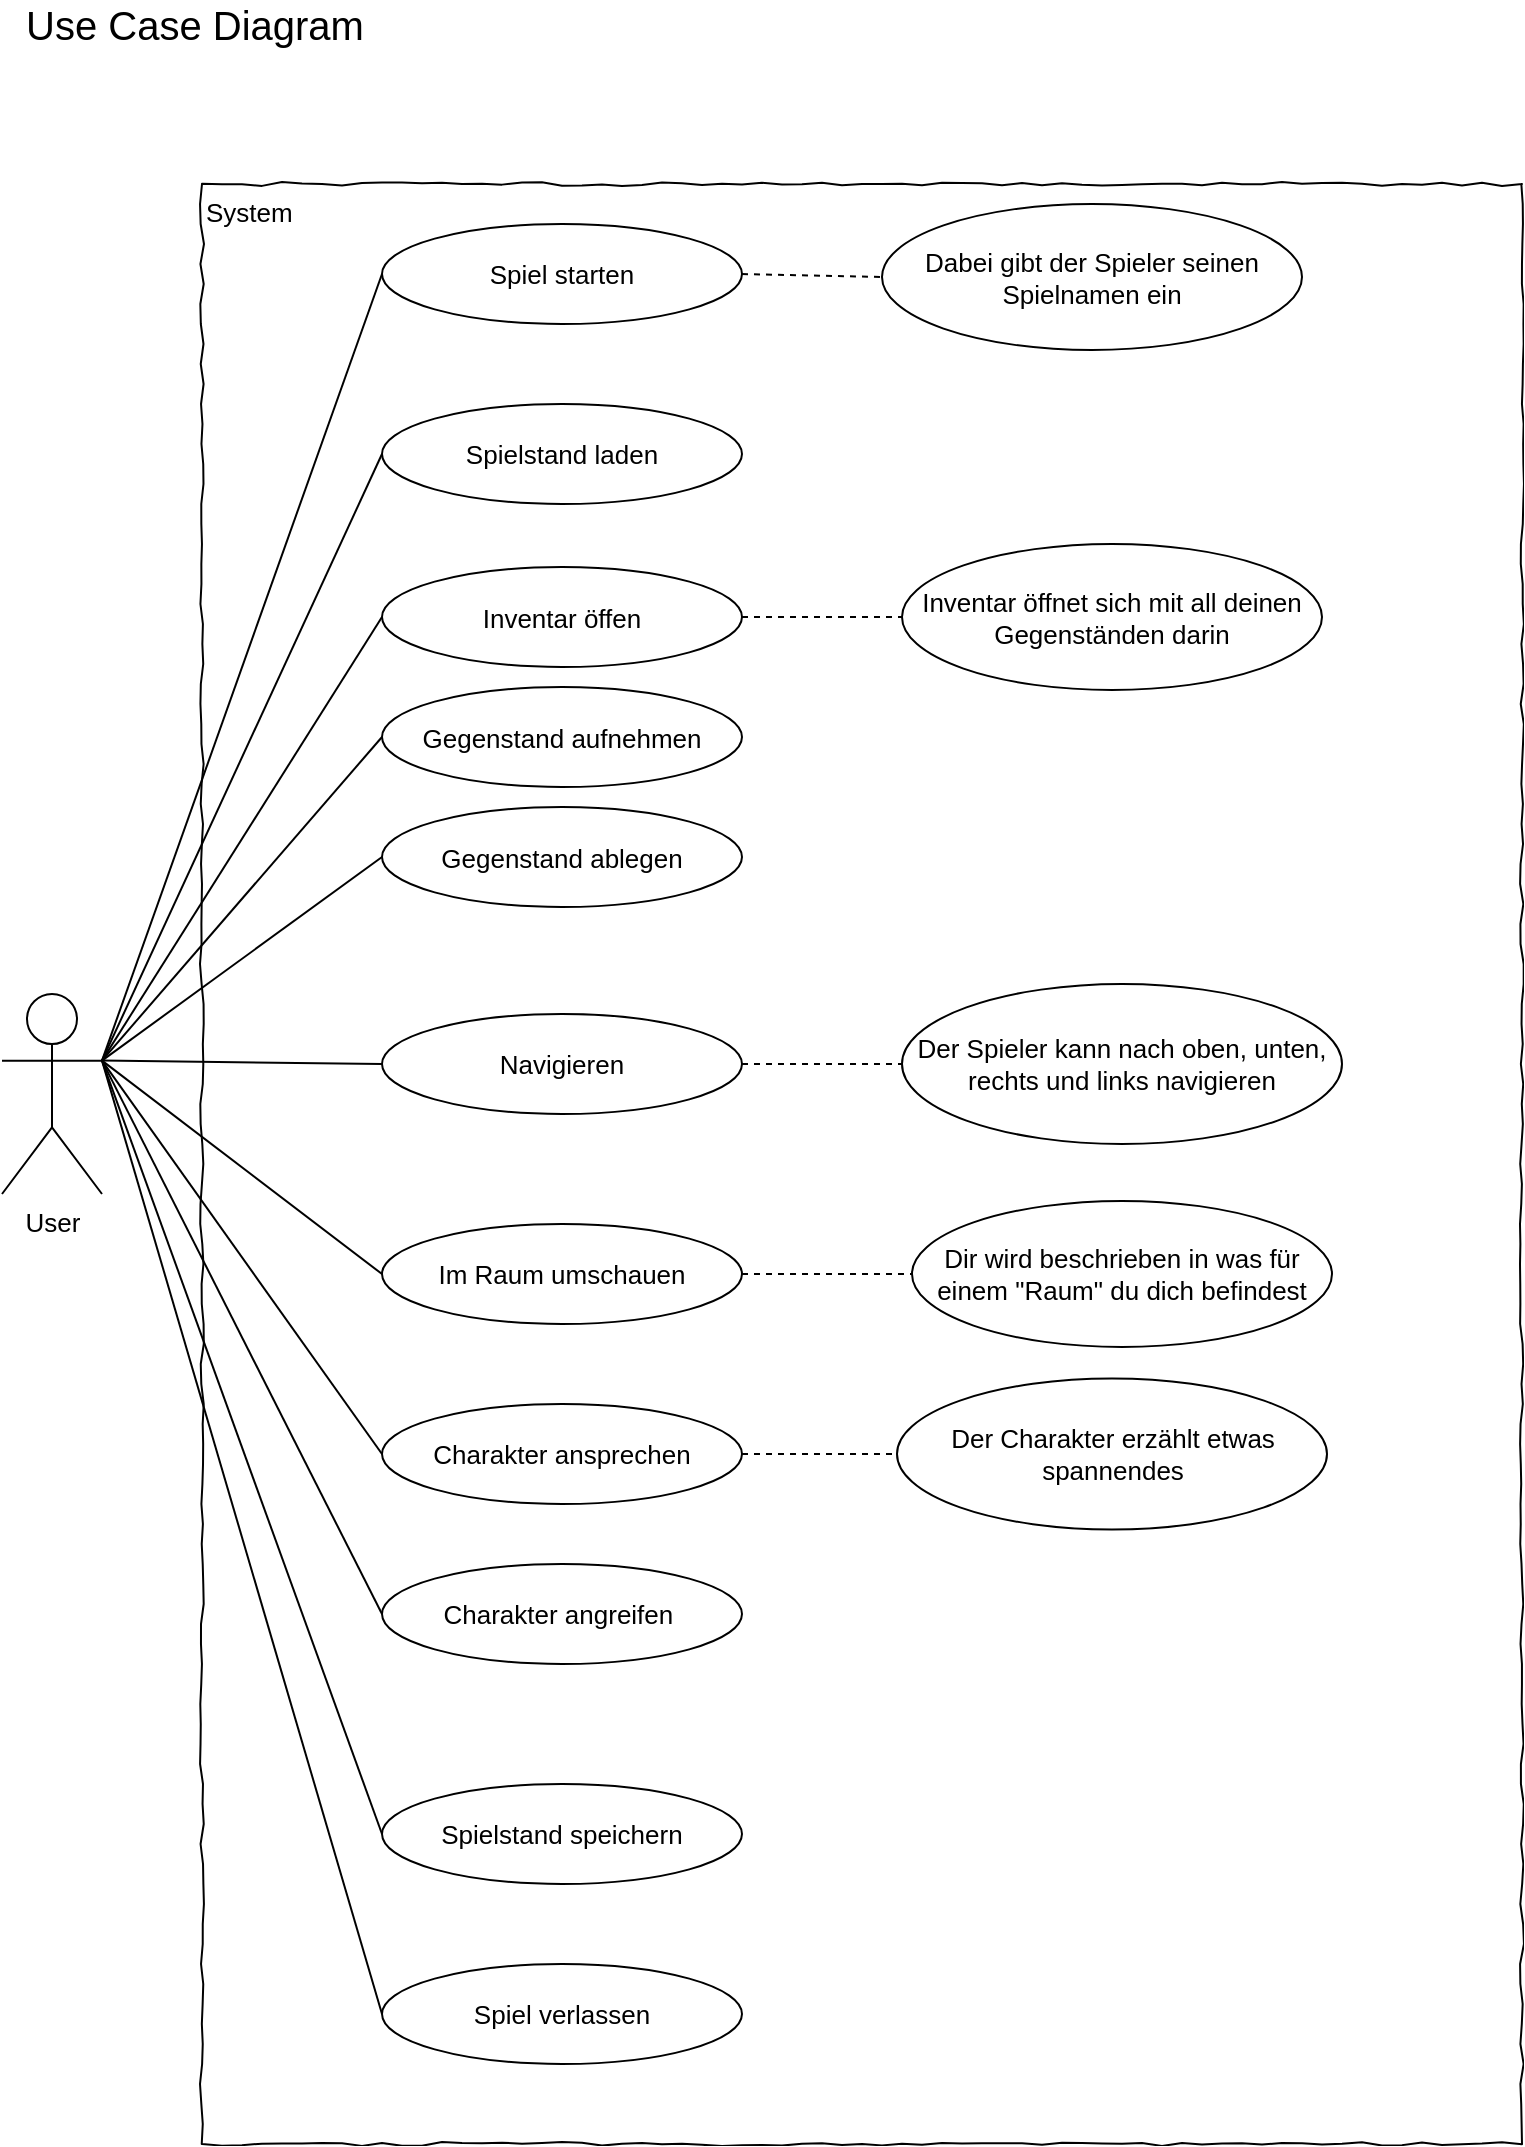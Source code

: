 <mxfile version="13.4.2" type="device"><diagram id="w7ugo162MnSq8Tdl7C8q" name="Page-1"><mxGraphModel dx="813" dy="426" grid="1" gridSize="10" guides="1" tooltips="1" connect="1" arrows="1" fold="1" page="1" pageScale="1" pageWidth="827" pageHeight="1169" math="0" shadow="0"><root><mxCell id="0"/><mxCell id="1" parent="0"/><mxCell id="AAQcH8EcU2IhRxyWaDyv-14" value="User" style="shape=umlActor;verticalLabelPosition=bottom;labelBackgroundColor=#ffffff;verticalAlign=top;html=1;outlineConnect=0;fontSize=13;" parent="1" vertex="1"><mxGeometry x="30" y="535" width="50" height="100" as="geometry"/></mxCell><mxCell id="AAQcH8EcU2IhRxyWaDyv-17" value="&lt;font style=&quot;font-size: 20px&quot;&gt;Use Case Diagram&lt;/font&gt;" style="text;html=1;strokeColor=none;fillColor=none;align=left;verticalAlign=middle;whiteSpace=wrap;rounded=0;fontSize=13;" parent="1" vertex="1"><mxGeometry x="40" y="40" width="360" height="20" as="geometry"/></mxCell><mxCell id="AAQcH8EcU2IhRxyWaDyv-18" value="&lt;div style=&quot;text-align: left&quot;&gt;&lt;span&gt;System&lt;/span&gt;&lt;/div&gt;" style="rounded=0;whiteSpace=wrap;html=1;shadow=0;glass=0;comic=1;strokeColor=#000000;labelPosition=center;verticalLabelPosition=middle;align=left;verticalAlign=top;absoluteArcSize=1;arcSize=50;fontSize=13;" parent="1" vertex="1"><mxGeometry x="130" y="130" width="660" height="980" as="geometry"/></mxCell><mxCell id="AAQcH8EcU2IhRxyWaDyv-19" value="Spiel starten" style="ellipse;whiteSpace=wrap;html=1;rounded=1;shadow=0;strokeWidth=1;comic=1;fontSize=13;" parent="1" vertex="1"><mxGeometry x="220" y="150" width="180" height="50" as="geometry"/></mxCell><mxCell id="AAQcH8EcU2IhRxyWaDyv-20" value="Inventar öffen" style="ellipse;whiteSpace=wrap;html=1;rounded=1;shadow=0;strokeWidth=1;comic=1;fontSize=13;" parent="1" vertex="1"><mxGeometry x="220" y="321.5" width="180" height="50" as="geometry"/></mxCell><mxCell id="AAQcH8EcU2IhRxyWaDyv-21" value="Gegenstand aufnehmen" style="ellipse;whiteSpace=wrap;html=1;rounded=1;shadow=0;strokeWidth=1;comic=1;fontSize=13;" parent="1" vertex="1"><mxGeometry x="220" y="381.5" width="180" height="50" as="geometry"/></mxCell><mxCell id="AAQcH8EcU2IhRxyWaDyv-22" value="Gegenstand ablegen" style="ellipse;whiteSpace=wrap;html=1;rounded=1;shadow=0;strokeWidth=1;comic=1;fontSize=13;" parent="1" vertex="1"><mxGeometry x="220" y="441.5" width="180" height="50" as="geometry"/></mxCell><mxCell id="AAQcH8EcU2IhRxyWaDyv-24" value="Im Raum umschauen" style="ellipse;whiteSpace=wrap;html=1;rounded=1;shadow=0;strokeWidth=1;comic=1;fontSize=13;" parent="1" vertex="1"><mxGeometry x="220" y="650" width="180" height="50" as="geometry"/></mxCell><mxCell id="AAQcH8EcU2IhRxyWaDyv-25" value="Spiel verlassen" style="ellipse;whiteSpace=wrap;html=1;rounded=1;shadow=0;strokeWidth=1;comic=1;fontSize=13;" parent="1" vertex="1"><mxGeometry x="220" y="1020" width="180" height="50" as="geometry"/></mxCell><mxCell id="AAQcH8EcU2IhRxyWaDyv-33" value="Charakter ansprechen" style="ellipse;whiteSpace=wrap;html=1;rounded=1;shadow=0;strokeWidth=1;comic=1;fontSize=13;" parent="1" vertex="1"><mxGeometry x="220" y="740" width="180" height="50" as="geometry"/></mxCell><mxCell id="AAQcH8EcU2IhRxyWaDyv-34" value="Charakter angreifen&amp;nbsp;" style="ellipse;whiteSpace=wrap;html=1;rounded=1;shadow=0;strokeWidth=1;comic=1;fontSize=13;" parent="1" vertex="1"><mxGeometry x="220" y="820" width="180" height="50" as="geometry"/></mxCell><mxCell id="AAQcH8EcU2IhRxyWaDyv-35" value="" style="endArrow=none;html=1;fontSize=13;entryX=0;entryY=0.5;entryDx=0;entryDy=0;exitX=1;exitY=0.333;exitDx=0;exitDy=0;exitPerimeter=0;" parent="1" source="AAQcH8EcU2IhRxyWaDyv-14" target="AAQcH8EcU2IhRxyWaDyv-19" edge="1"><mxGeometry width="50" height="50" relative="1" as="geometry"><mxPoint x="80" y="520" as="sourcePoint"/><mxPoint x="270" y="200" as="targetPoint"/></mxGeometry></mxCell><mxCell id="AAQcH8EcU2IhRxyWaDyv-36" value="" style="endArrow=none;html=1;fontSize=13;entryX=0;entryY=0.5;entryDx=0;entryDy=0;exitX=1;exitY=0.333;exitDx=0;exitDy=0;exitPerimeter=0;" parent="1" source="AAQcH8EcU2IhRxyWaDyv-14" target="AAQcH8EcU2IhRxyWaDyv-20" edge="1"><mxGeometry width="50" height="50" relative="1" as="geometry"><mxPoint x="80" y="520" as="sourcePoint"/><mxPoint x="230" y="215" as="targetPoint"/></mxGeometry></mxCell><mxCell id="AAQcH8EcU2IhRxyWaDyv-37" value="" style="endArrow=none;html=1;fontSize=13;entryX=0;entryY=0.5;entryDx=0;entryDy=0;exitX=1;exitY=0.333;exitDx=0;exitDy=0;exitPerimeter=0;" parent="1" source="AAQcH8EcU2IhRxyWaDyv-14" target="AAQcH8EcU2IhRxyWaDyv-21" edge="1"><mxGeometry width="50" height="50" relative="1" as="geometry"><mxPoint x="90" y="540" as="sourcePoint"/><mxPoint x="240" y="225" as="targetPoint"/></mxGeometry></mxCell><mxCell id="AAQcH8EcU2IhRxyWaDyv-38" value="" style="endArrow=none;html=1;fontSize=13;entryX=0;entryY=0.5;entryDx=0;entryDy=0;exitX=1;exitY=0.333;exitDx=0;exitDy=0;exitPerimeter=0;" parent="1" source="AAQcH8EcU2IhRxyWaDyv-14" target="AAQcH8EcU2IhRxyWaDyv-22" edge="1"><mxGeometry width="50" height="50" relative="1" as="geometry"><mxPoint x="80" y="570" as="sourcePoint"/><mxPoint x="230" y="355" as="targetPoint"/></mxGeometry></mxCell><mxCell id="AAQcH8EcU2IhRxyWaDyv-40" value="" style="endArrow=none;html=1;fontSize=13;entryX=0;entryY=0.5;entryDx=0;entryDy=0;exitX=1;exitY=0.333;exitDx=0;exitDy=0;exitPerimeter=0;" parent="1" source="AAQcH8EcU2IhRxyWaDyv-14" target="AAQcH8EcU2IhRxyWaDyv-24" edge="1"><mxGeometry width="50" height="50" relative="1" as="geometry"><mxPoint x="90" y="528.333" as="sourcePoint"/><mxPoint x="230" y="495" as="targetPoint"/></mxGeometry></mxCell><mxCell id="AAQcH8EcU2IhRxyWaDyv-41" value="" style="endArrow=none;html=1;fontSize=13;entryX=0;entryY=0.5;entryDx=0;entryDy=0;exitX=1;exitY=0.333;exitDx=0;exitDy=0;exitPerimeter=0;" parent="1" source="AAQcH8EcU2IhRxyWaDyv-14" target="AAQcH8EcU2IhRxyWaDyv-33" edge="1"><mxGeometry width="50" height="50" relative="1" as="geometry"><mxPoint x="90" y="528.333" as="sourcePoint"/><mxPoint x="230" y="569.5" as="targetPoint"/></mxGeometry></mxCell><mxCell id="AAQcH8EcU2IhRxyWaDyv-42" value="" style="endArrow=none;html=1;fontSize=13;entryX=0;entryY=0.5;entryDx=0;entryDy=0;exitX=1;exitY=0.333;exitDx=0;exitDy=0;exitPerimeter=0;" parent="1" source="AAQcH8EcU2IhRxyWaDyv-14" target="AAQcH8EcU2IhRxyWaDyv-34" edge="1"><mxGeometry width="50" height="50" relative="1" as="geometry"><mxPoint x="90" y="528.333" as="sourcePoint"/><mxPoint x="230" y="635" as="targetPoint"/></mxGeometry></mxCell><mxCell id="AAQcH8EcU2IhRxyWaDyv-43" value="" style="endArrow=none;html=1;fontSize=13;exitX=1;exitY=0.333;exitDx=0;exitDy=0;exitPerimeter=0;entryX=0;entryY=0.5;entryDx=0;entryDy=0;" parent="1" source="AAQcH8EcU2IhRxyWaDyv-14" target="AAQcH8EcU2IhRxyWaDyv-25" edge="1"><mxGeometry width="50" height="50" relative="1" as="geometry"><mxPoint x="80" y="570" as="sourcePoint"/><mxPoint x="20" y="980" as="targetPoint"/></mxGeometry></mxCell><mxCell id="AAQcH8EcU2IhRxyWaDyv-45" value="Navigieren" style="ellipse;whiteSpace=wrap;html=1;rounded=1;shadow=0;strokeWidth=1;comic=1;fontSize=13;" parent="1" vertex="1"><mxGeometry x="220" y="545" width="180" height="50" as="geometry"/></mxCell><mxCell id="AAQcH8EcU2IhRxyWaDyv-48" style="edgeStyle=orthogonalEdgeStyle;rounded=0;orthogonalLoop=1;jettySize=auto;html=1;exitX=0.5;exitY=1;exitDx=0;exitDy=0;fontSize=13;" parent="1" edge="1"><mxGeometry relative="1" as="geometry"><mxPoint x="310" y="535" as="sourcePoint"/><mxPoint x="310" y="535" as="targetPoint"/></mxGeometry></mxCell><mxCell id="AAQcH8EcU2IhRxyWaDyv-54" value="Der Charakter erzählt etwas spannendes" style="ellipse;whiteSpace=wrap;html=1;rounded=1;shadow=0;strokeWidth=1;comic=1;fontSize=13;" parent="1" vertex="1"><mxGeometry x="477.5" y="727.25" width="215" height="75.5" as="geometry"/></mxCell><mxCell id="AAQcH8EcU2IhRxyWaDyv-55" value="Dir wird beschrieben in was für einem &quot;Raum&quot; du dich befindest" style="ellipse;whiteSpace=wrap;html=1;rounded=1;shadow=0;strokeWidth=1;comic=1;fontSize=13;" parent="1" vertex="1"><mxGeometry x="485" y="638.5" width="210" height="73" as="geometry"/></mxCell><mxCell id="AAQcH8EcU2IhRxyWaDyv-56" value="" style="endArrow=none;dashed=1;html=1;fontSize=13;entryX=0;entryY=0.5;entryDx=0;entryDy=0;exitX=1;exitY=0.5;exitDx=0;exitDy=0;" parent="1" source="AAQcH8EcU2IhRxyWaDyv-24" target="AAQcH8EcU2IhRxyWaDyv-55" edge="1"><mxGeometry width="50" height="50" relative="1" as="geometry"><mxPoint x="410" y="820.5" as="sourcePoint"/><mxPoint x="500.0" y="777" as="targetPoint"/></mxGeometry></mxCell><mxCell id="AAQcH8EcU2IhRxyWaDyv-57" value="" style="endArrow=none;dashed=1;html=1;fontSize=13;entryX=0;entryY=0.5;entryDx=0;entryDy=0;exitX=1;exitY=0.5;exitDx=0;exitDy=0;" parent="1" source="AAQcH8EcU2IhRxyWaDyv-33" target="AAQcH8EcU2IhRxyWaDyv-54" edge="1"><mxGeometry width="50" height="50" relative="1" as="geometry"><mxPoint x="400" y="796.5" as="sourcePoint"/><mxPoint x="510.0" y="787" as="targetPoint"/></mxGeometry></mxCell><mxCell id="AAQcH8EcU2IhRxyWaDyv-58" value="Inventar öffnet sich mit all deinen Gegenständen darin" style="ellipse;whiteSpace=wrap;html=1;rounded=1;shadow=0;strokeWidth=1;comic=1;fontSize=13;" parent="1" vertex="1"><mxGeometry x="480" y="310" width="210" height="73" as="geometry"/></mxCell><mxCell id="AAQcH8EcU2IhRxyWaDyv-59" value="" style="endArrow=none;dashed=1;html=1;fontSize=13;entryX=0;entryY=0.5;entryDx=0;entryDy=0;exitX=1;exitY=0.5;exitDx=0;exitDy=0;" parent="1" source="AAQcH8EcU2IhRxyWaDyv-20" target="AAQcH8EcU2IhRxyWaDyv-58" edge="1"><mxGeometry width="50" height="50" relative="1" as="geometry"><mxPoint x="410" y="807.5" as="sourcePoint"/><mxPoint x="520.0" y="798" as="targetPoint"/></mxGeometry></mxCell><mxCell id="Qd_WqMFR5M5QKS8xMjg6-1" value="Spielstand speichern" style="ellipse;whiteSpace=wrap;html=1;rounded=1;shadow=0;strokeWidth=1;comic=1;fontSize=13;" vertex="1" parent="1"><mxGeometry x="220" y="930" width="180" height="50" as="geometry"/></mxCell><mxCell id="Qd_WqMFR5M5QKS8xMjg6-2" value="Der Spieler kann nach oben, unten, rechts und links navigieren" style="ellipse;whiteSpace=wrap;html=1;rounded=1;shadow=0;strokeWidth=1;comic=1;fontSize=13;" vertex="1" parent="1"><mxGeometry x="480" y="530" width="220" height="80" as="geometry"/></mxCell><mxCell id="Qd_WqMFR5M5QKS8xMjg6-3" value="" style="endArrow=none;dashed=1;html=1;fontSize=13;entryX=0;entryY=0.5;entryDx=0;entryDy=0;exitX=1;exitY=0.5;exitDx=0;exitDy=0;" edge="1" parent="1" source="AAQcH8EcU2IhRxyWaDyv-45" target="Qd_WqMFR5M5QKS8xMjg6-2"><mxGeometry width="50" height="50" relative="1" as="geometry"><mxPoint x="400" y="545" as="sourcePoint"/><mxPoint x="480.0" y="560" as="targetPoint"/></mxGeometry></mxCell><mxCell id="Qd_WqMFR5M5QKS8xMjg6-4" value="" style="endArrow=none;html=1;fontSize=13;entryX=0;entryY=0.5;entryDx=0;entryDy=0;exitX=1;exitY=0.333;exitDx=0;exitDy=0;exitPerimeter=0;" edge="1" parent="1" source="AAQcH8EcU2IhRxyWaDyv-14" target="AAQcH8EcU2IhRxyWaDyv-45"><mxGeometry width="50" height="50" relative="1" as="geometry"><mxPoint x="90" y="578.333" as="sourcePoint"/><mxPoint x="230" y="385" as="targetPoint"/></mxGeometry></mxCell><mxCell id="Qd_WqMFR5M5QKS8xMjg6-5" value="Spielstand laden" style="ellipse;whiteSpace=wrap;html=1;rounded=1;shadow=0;strokeWidth=1;comic=1;fontSize=13;" vertex="1" parent="1"><mxGeometry x="220" y="240" width="180" height="50" as="geometry"/></mxCell><mxCell id="Qd_WqMFR5M5QKS8xMjg6-6" value="" style="endArrow=none;html=1;fontSize=13;entryX=0;entryY=0.5;entryDx=0;entryDy=0;exitX=1;exitY=0.333;exitDx=0;exitDy=0;exitPerimeter=0;" edge="1" parent="1" source="AAQcH8EcU2IhRxyWaDyv-14" target="Qd_WqMFR5M5QKS8xMjg6-5"><mxGeometry width="50" height="50" relative="1" as="geometry"><mxPoint x="110" y="500" as="sourcePoint"/><mxPoint x="230" y="175" as="targetPoint"/></mxGeometry></mxCell><mxCell id="Qd_WqMFR5M5QKS8xMjg6-7" value="" style="endArrow=none;html=1;fontSize=13;entryX=0;entryY=0.5;entryDx=0;entryDy=0;exitX=1;exitY=0.333;exitDx=0;exitDy=0;exitPerimeter=0;" edge="1" parent="1" source="AAQcH8EcU2IhRxyWaDyv-14" target="Qd_WqMFR5M5QKS8xMjg6-1"><mxGeometry width="50" height="50" relative="1" as="geometry"><mxPoint x="90" y="578.333" as="sourcePoint"/><mxPoint x="221.62" y="1083.7" as="targetPoint"/></mxGeometry></mxCell><mxCell id="Qd_WqMFR5M5QKS8xMjg6-8" value="Dabei gibt der Spieler seinen Spielnamen ein" style="ellipse;whiteSpace=wrap;html=1;rounded=1;shadow=0;strokeWidth=1;comic=1;fontSize=13;" vertex="1" parent="1"><mxGeometry x="470" y="140" width="210" height="73" as="geometry"/></mxCell><mxCell id="Qd_WqMFR5M5QKS8xMjg6-9" value="" style="endArrow=none;dashed=1;html=1;fontSize=13;entryX=0;entryY=0.5;entryDx=0;entryDy=0;exitX=1;exitY=0.5;exitDx=0;exitDy=0;" edge="1" parent="1" source="AAQcH8EcU2IhRxyWaDyv-19" target="Qd_WqMFR5M5QKS8xMjg6-8"><mxGeometry width="50" height="50" relative="1" as="geometry"><mxPoint x="390" y="190" as="sourcePoint"/><mxPoint x="470.0" y="190" as="targetPoint"/></mxGeometry></mxCell></root></mxGraphModel></diagram></mxfile>